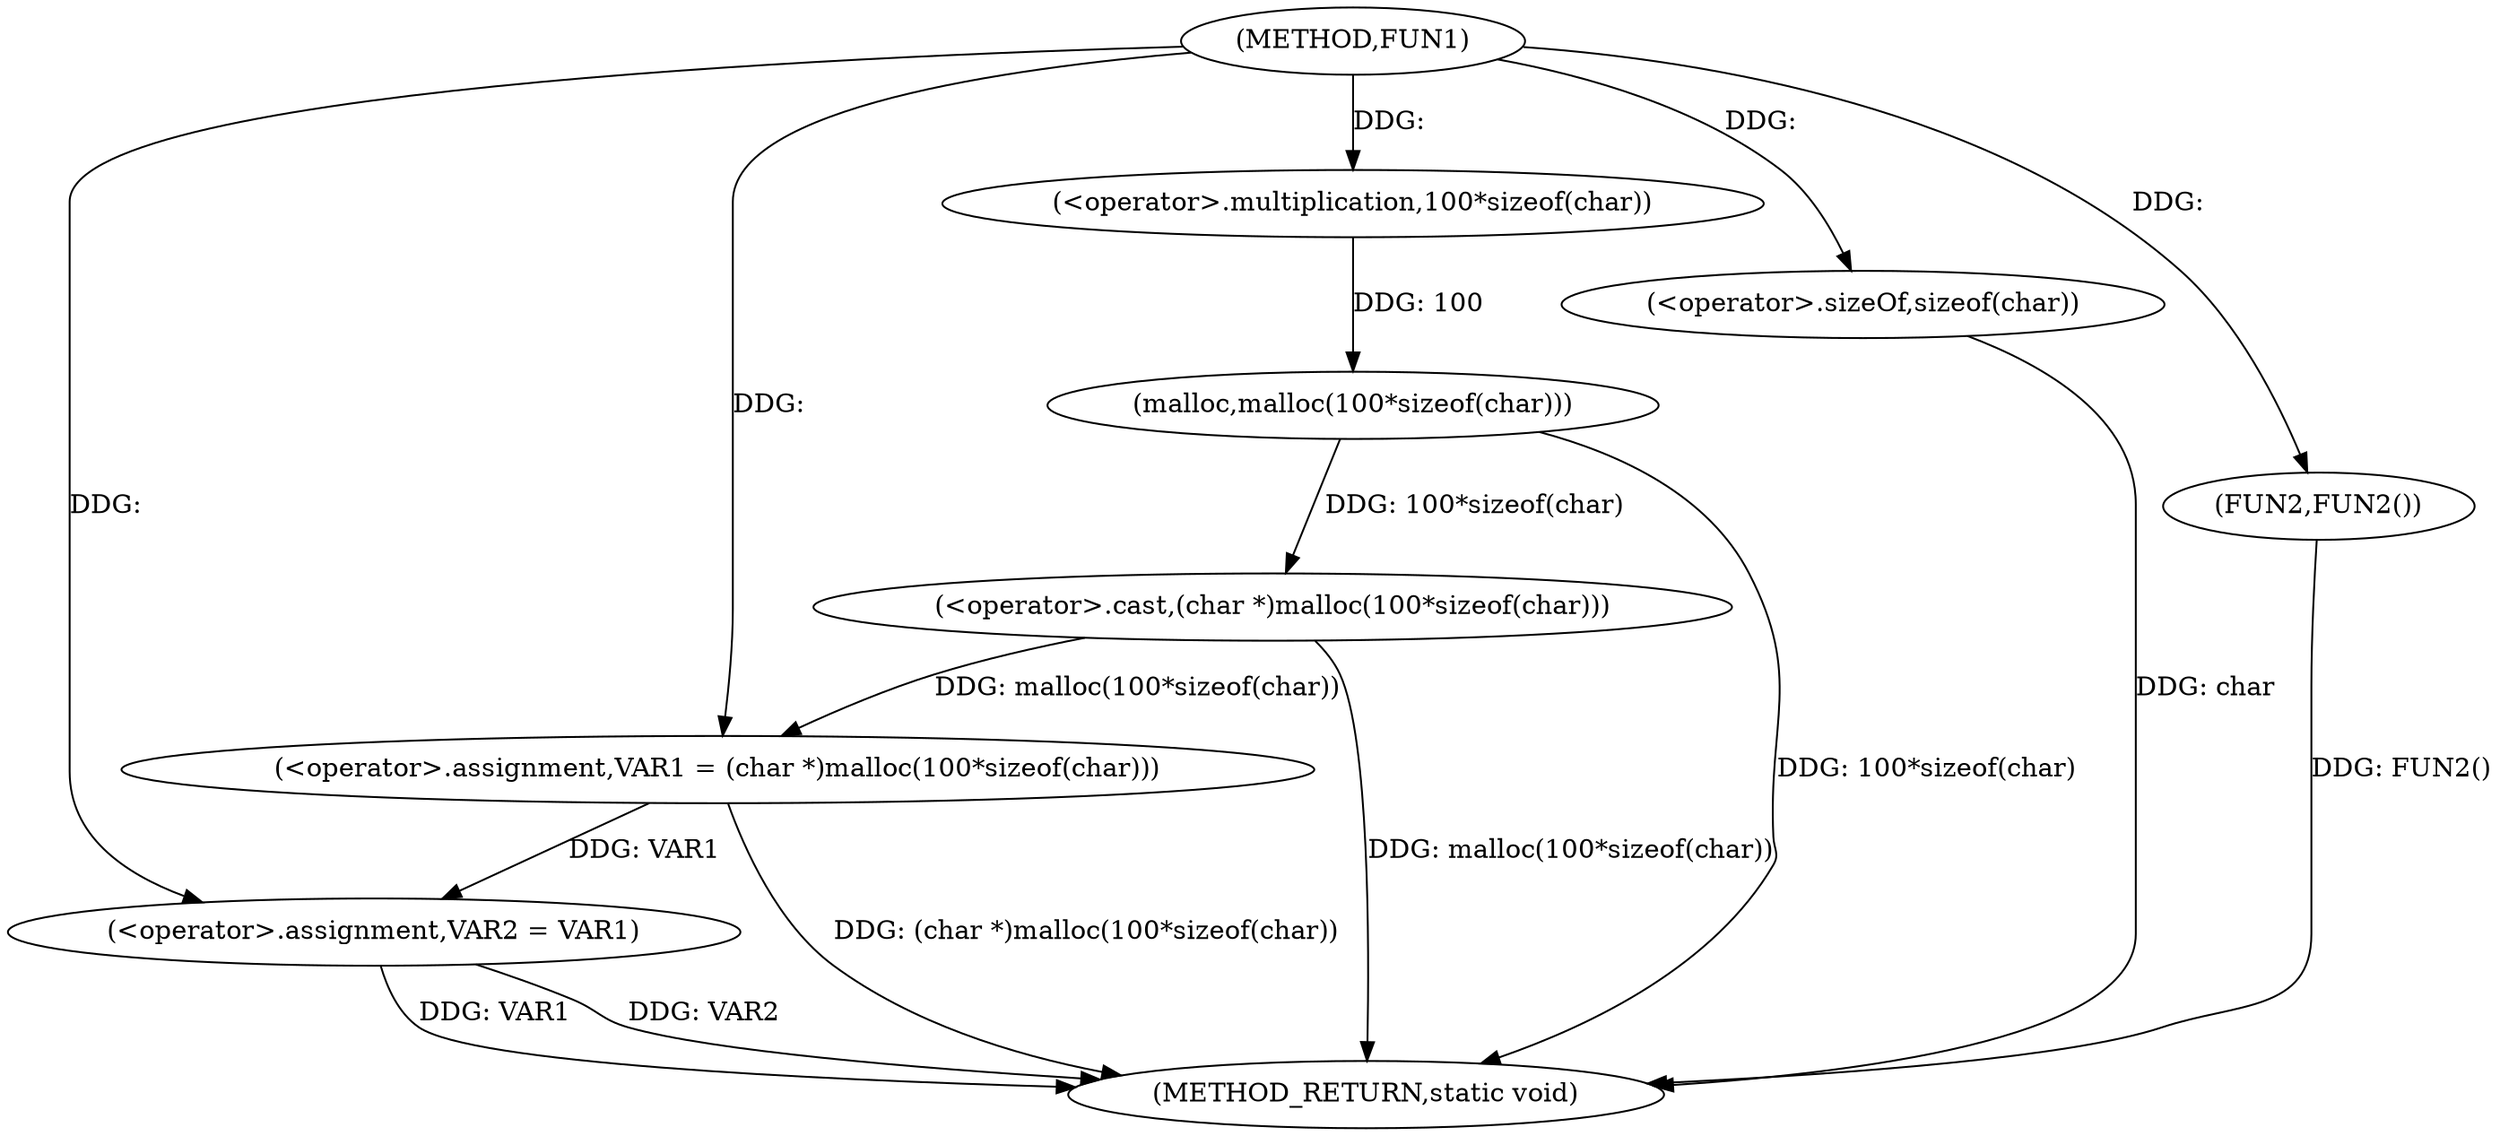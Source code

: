 digraph FUN1 {  
"1000100" [label = "(METHOD,FUN1)" ]
"1000116" [label = "(METHOD_RETURN,static void)" ]
"1000103" [label = "(<operator>.assignment,VAR1 = (char *)malloc(100*sizeof(char)))" ]
"1000105" [label = "(<operator>.cast,(char *)malloc(100*sizeof(char)))" ]
"1000107" [label = "(malloc,malloc(100*sizeof(char)))" ]
"1000108" [label = "(<operator>.multiplication,100*sizeof(char))" ]
"1000110" [label = "(<operator>.sizeOf,sizeof(char))" ]
"1000112" [label = "(<operator>.assignment,VAR2 = VAR1)" ]
"1000115" [label = "(FUN2,FUN2())" ]
  "1000107" -> "1000116"  [ label = "DDG: 100*sizeof(char)"] 
  "1000105" -> "1000116"  [ label = "DDG: malloc(100*sizeof(char))"] 
  "1000103" -> "1000116"  [ label = "DDG: (char *)malloc(100*sizeof(char))"] 
  "1000112" -> "1000116"  [ label = "DDG: VAR1"] 
  "1000115" -> "1000116"  [ label = "DDG: FUN2()"] 
  "1000110" -> "1000116"  [ label = "DDG: char"] 
  "1000112" -> "1000116"  [ label = "DDG: VAR2"] 
  "1000105" -> "1000103"  [ label = "DDG: malloc(100*sizeof(char))"] 
  "1000100" -> "1000103"  [ label = "DDG: "] 
  "1000107" -> "1000105"  [ label = "DDG: 100*sizeof(char)"] 
  "1000108" -> "1000107"  [ label = "DDG: 100"] 
  "1000100" -> "1000108"  [ label = "DDG: "] 
  "1000100" -> "1000110"  [ label = "DDG: "] 
  "1000103" -> "1000112"  [ label = "DDG: VAR1"] 
  "1000100" -> "1000112"  [ label = "DDG: "] 
  "1000100" -> "1000115"  [ label = "DDG: "] 
}
